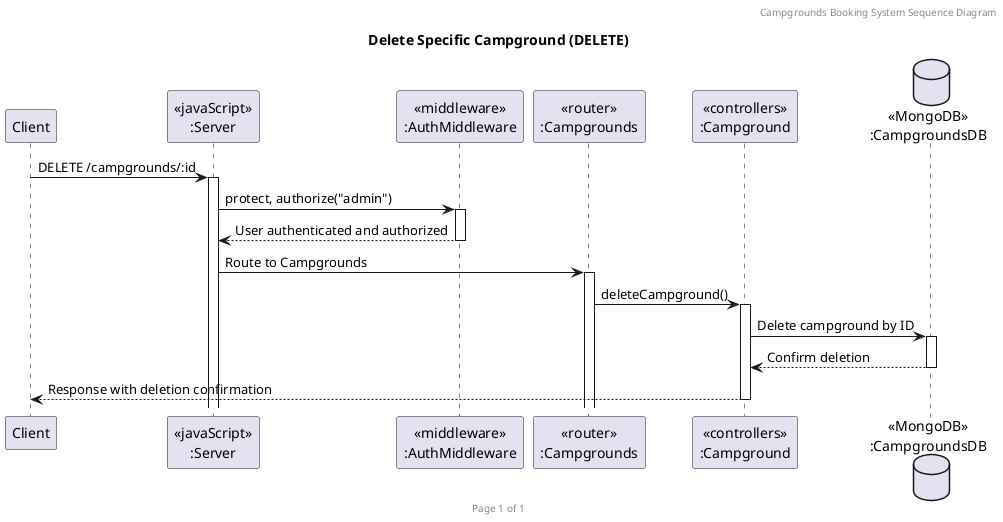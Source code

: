 @startuml Delete Specific Campground

header Campgrounds Booking System Sequence Diagram
footer Page %page% of %lastpage%
title "Delete Specific Campground (DELETE)"

participant "Client" as client
participant "<<javaScript>>\n:Server" as server
participant "<<middleware>>\n:AuthMiddleware" as authMiddleware
participant "<<router>>\n:Campgrounds" as campgroundsRouter
participant "<<controllers>>\n:Campground" as campgroundController
database "<<MongoDB>>\n:CampgroundsDB" as CampgroundsDatabase

client->server ++: DELETE /campgrounds/:id
server->authMiddleware ++: protect, authorize("admin")
authMiddleware --> server --: User authenticated and authorized
server->campgroundsRouter ++: Route to Campgrounds
campgroundsRouter->campgroundController ++: deleteCampground()
campgroundController->CampgroundsDatabase ++: Delete campground by ID
CampgroundsDatabase --> campgroundController --: Confirm deletion
campgroundController-->client --: Response with deletion confirmation

@enduml
